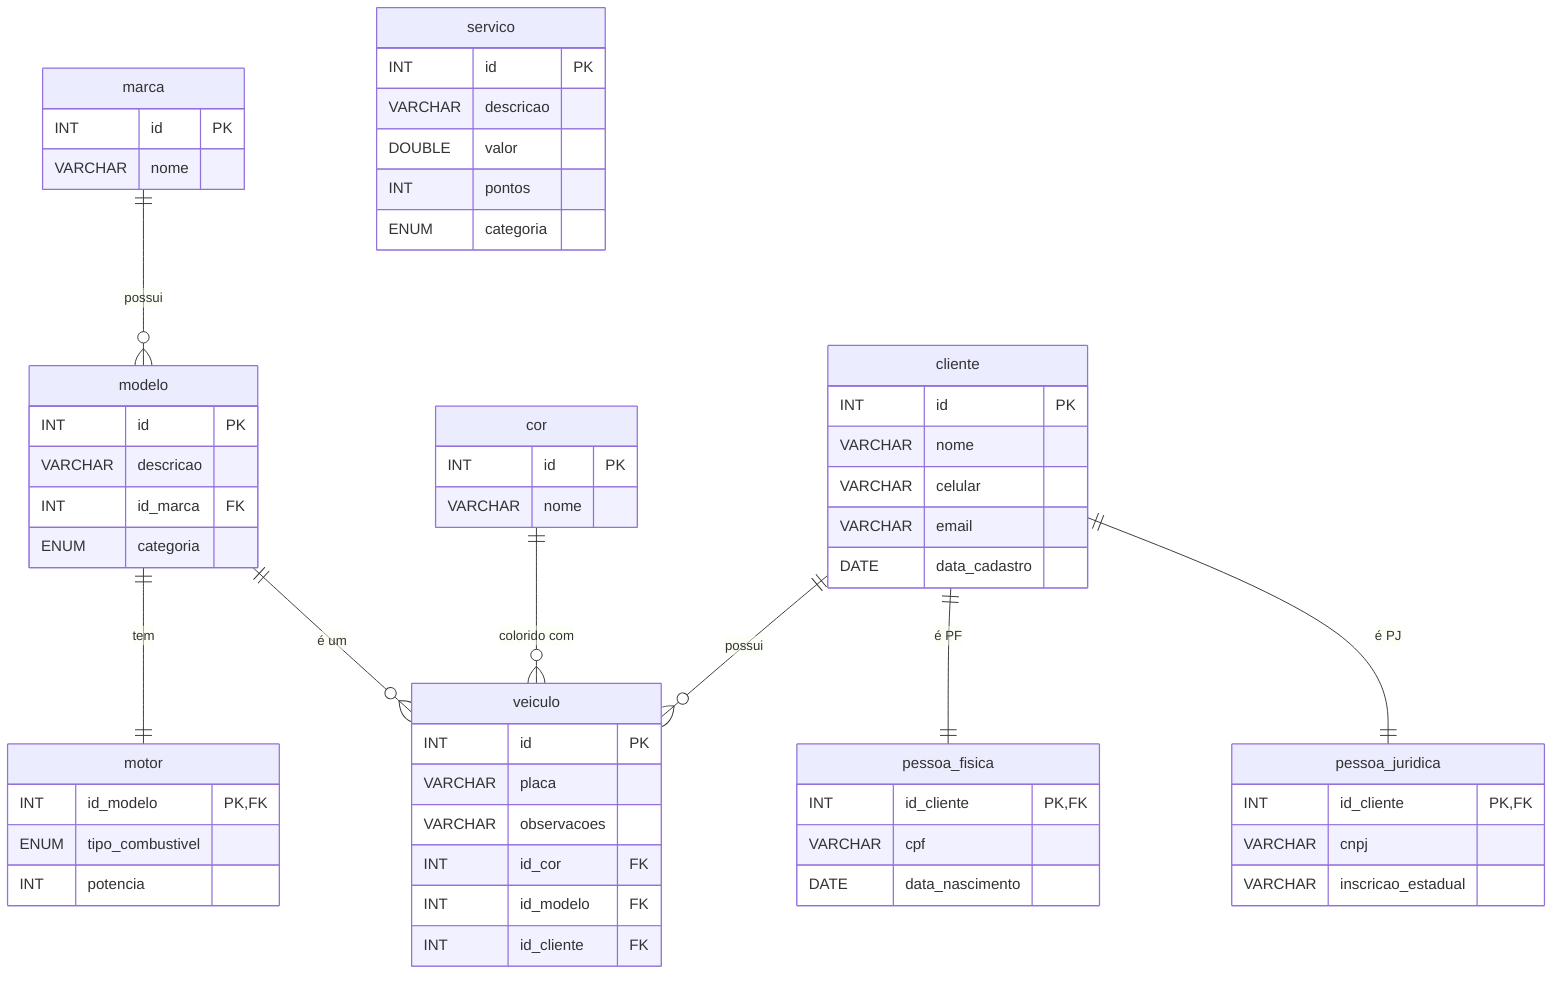 erDiagram
    cor {
        INT id PK
        VARCHAR nome
    }
    marca {
        INT id PK
        VARCHAR nome
    }
    modelo {
        INT id PK
        VARCHAR descricao
        INT id_marca FK
        ENUM categoria
    }
    motor {
        INT id_modelo PK, FK
        ENUM tipo_combustivel
        INT potencia
    }
    veiculo {
        INT id PK
        VARCHAR placa
        VARCHAR observacoes
        INT id_cor FK
        INT id_modelo FK
        INT id_cliente FK
    }
    servico {
        INT id PK
        VARCHAR descricao
        DOUBLE valor
        INT pontos
        ENUM categoria
    }
    cliente {
        INT id PK
        VARCHAR nome
        VARCHAR celular
        VARCHAR email
        DATE data_cadastro
    }
    pessoa_fisica {
        INT id_cliente PK, FK
        VARCHAR cpf
        DATE data_nascimento
    }
    pessoa_juridica {
        INT id_cliente PK, FK
        VARCHAR cnpj
        VARCHAR inscricao_estadual
    }

    marca ||--o{ modelo : "possui"
    modelo ||--|| motor : "tem"
    modelo ||--o{ veiculo : "é um"
    cor ||--o{ veiculo : "colorido com"
    cliente ||--o{ veiculo : "possui"
    cliente ||--|| pessoa_fisica : "é PF"
    cliente ||--|| pessoa_juridica : "é PJ"